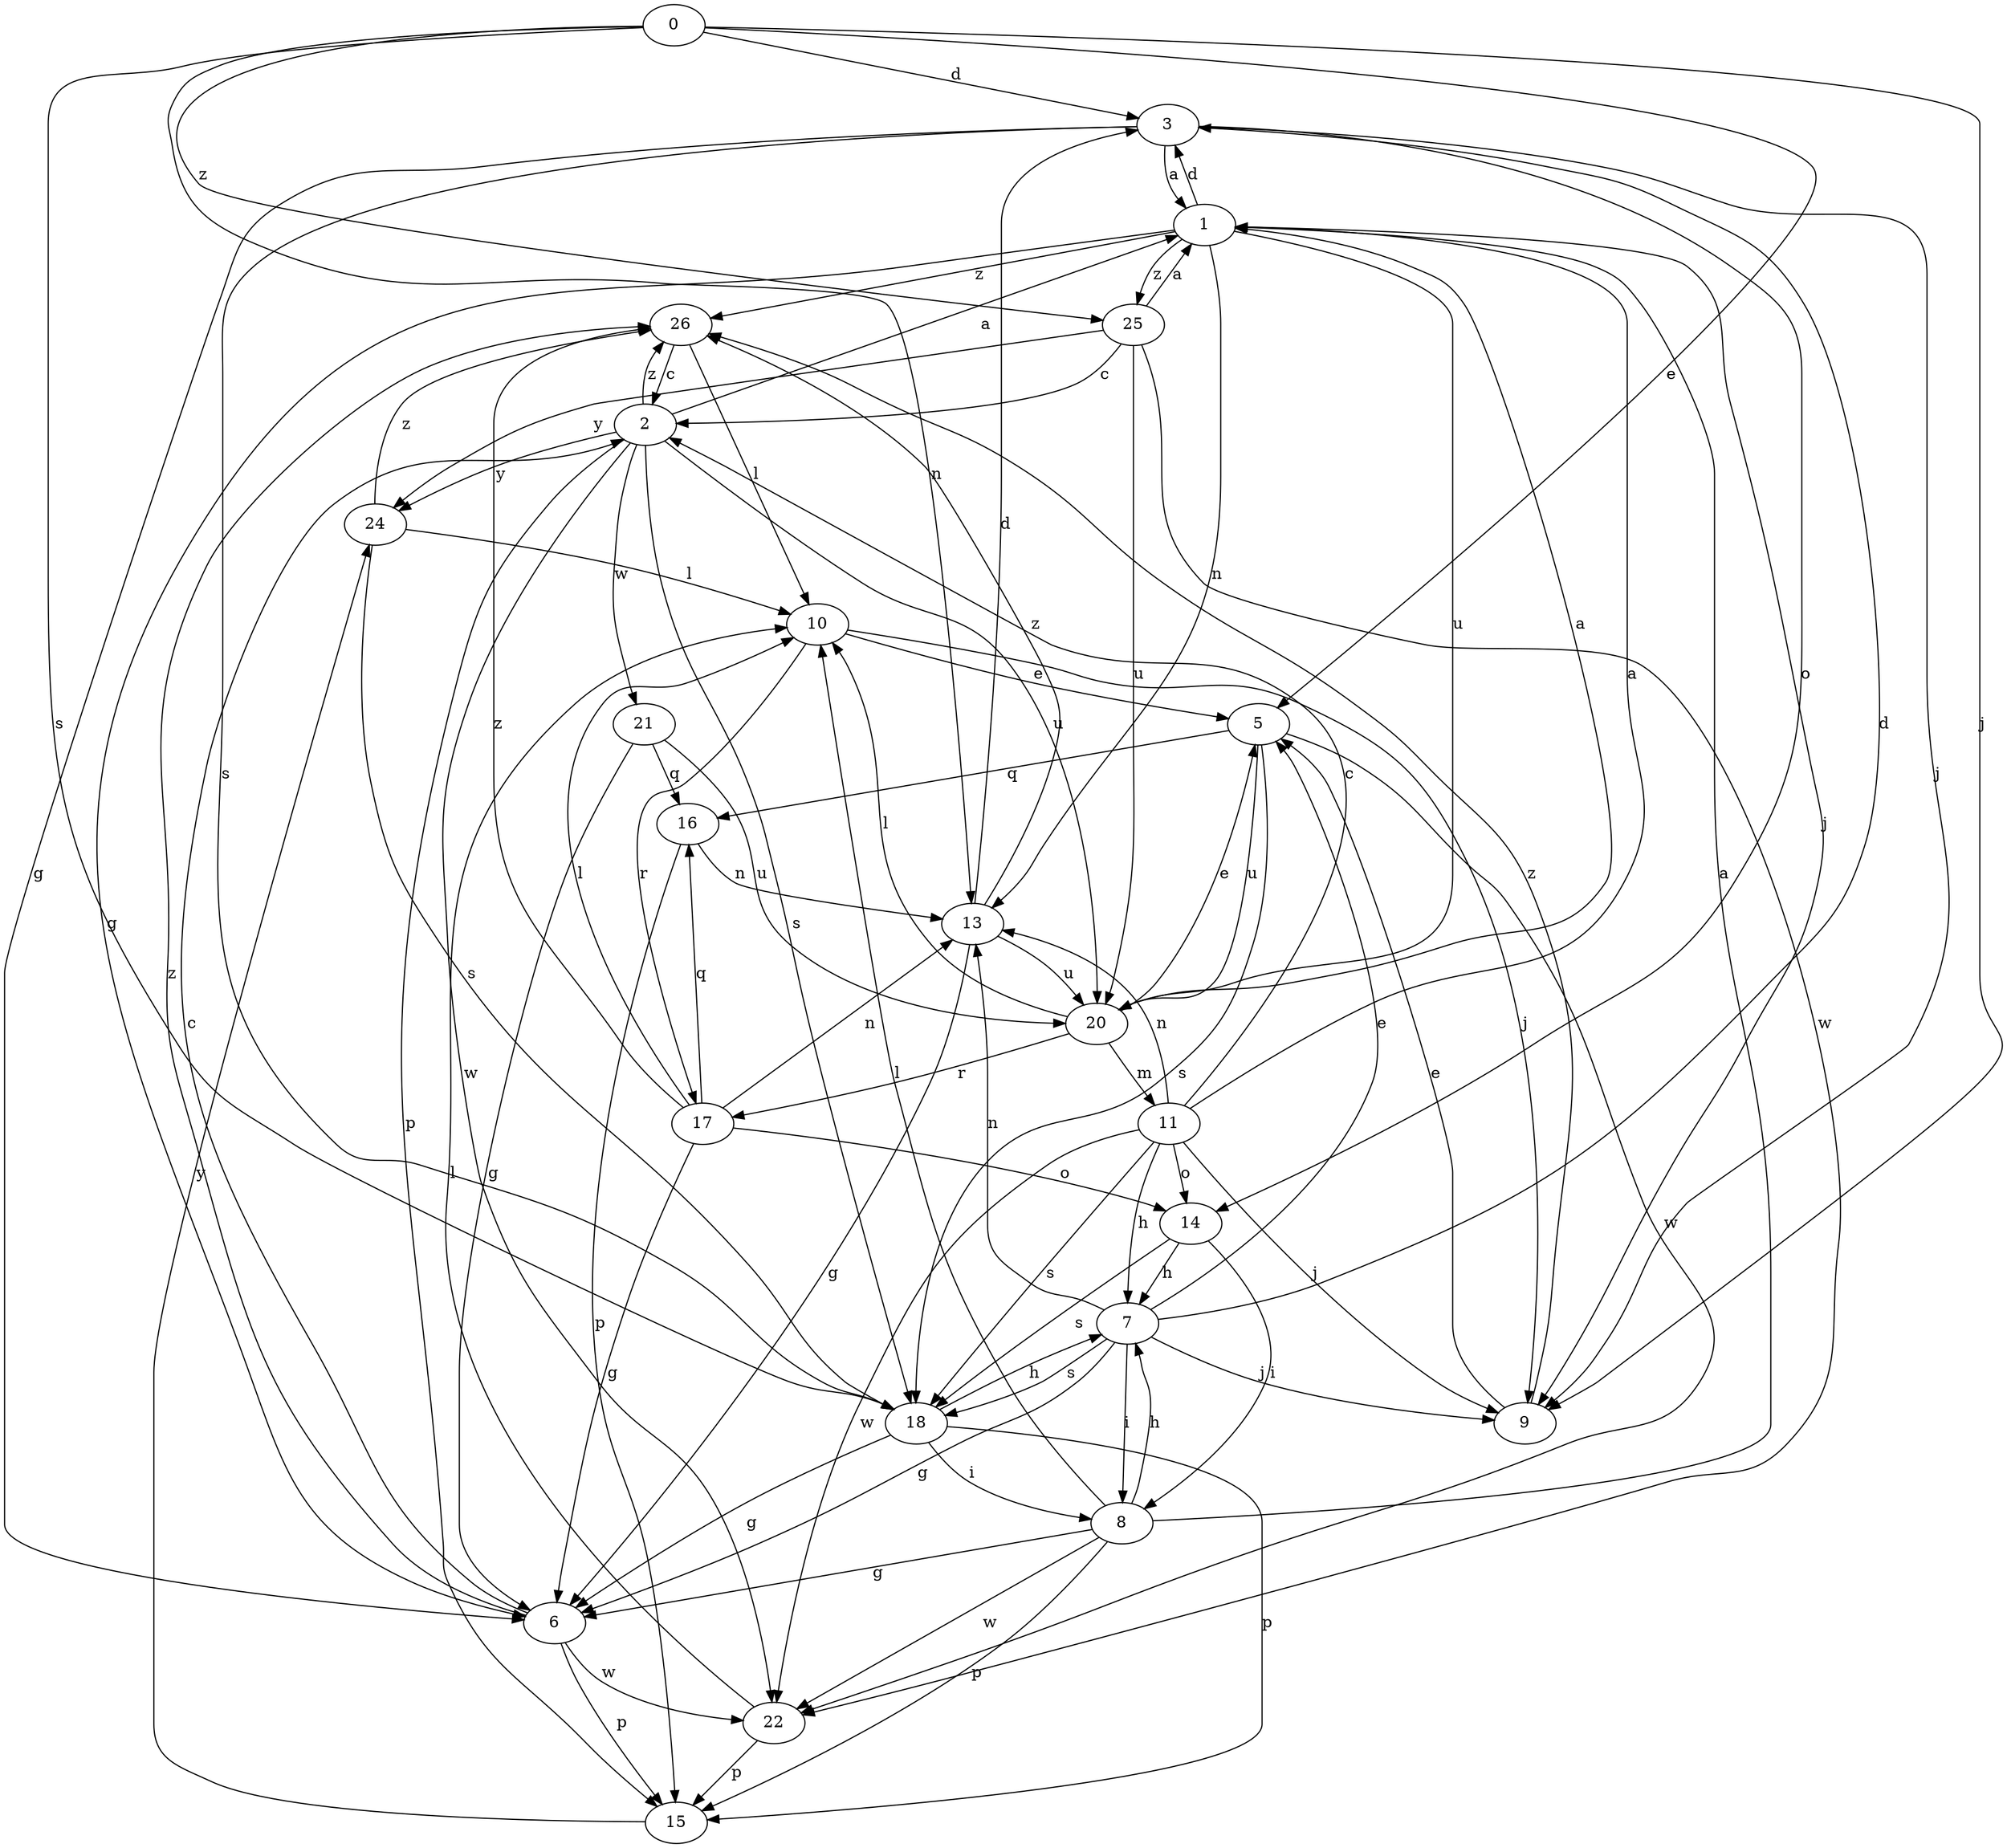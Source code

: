 strict digraph  {
0;
1;
2;
3;
5;
6;
7;
8;
9;
10;
11;
13;
14;
15;
16;
17;
18;
20;
21;
22;
24;
25;
26;
0 -> 3  [label=d];
0 -> 5  [label=e];
0 -> 9  [label=j];
0 -> 13  [label=n];
0 -> 18  [label=s];
0 -> 25  [label=z];
1 -> 3  [label=d];
1 -> 6  [label=g];
1 -> 9  [label=j];
1 -> 13  [label=n];
1 -> 20  [label=u];
1 -> 25  [label=z];
1 -> 26  [label=z];
2 -> 1  [label=a];
2 -> 15  [label=p];
2 -> 18  [label=s];
2 -> 20  [label=u];
2 -> 21  [label=w];
2 -> 22  [label=w];
2 -> 24  [label=y];
2 -> 26  [label=z];
3 -> 1  [label=a];
3 -> 6  [label=g];
3 -> 9  [label=j];
3 -> 14  [label=o];
3 -> 18  [label=s];
5 -> 16  [label=q];
5 -> 18  [label=s];
5 -> 20  [label=u];
5 -> 22  [label=w];
6 -> 2  [label=c];
6 -> 15  [label=p];
6 -> 22  [label=w];
6 -> 26  [label=z];
7 -> 3  [label=d];
7 -> 5  [label=e];
7 -> 6  [label=g];
7 -> 8  [label=i];
7 -> 9  [label=j];
7 -> 13  [label=n];
7 -> 18  [label=s];
8 -> 1  [label=a];
8 -> 6  [label=g];
8 -> 7  [label=h];
8 -> 10  [label=l];
8 -> 15  [label=p];
8 -> 22  [label=w];
9 -> 5  [label=e];
9 -> 26  [label=z];
10 -> 5  [label=e];
10 -> 9  [label=j];
10 -> 17  [label=r];
11 -> 1  [label=a];
11 -> 2  [label=c];
11 -> 7  [label=h];
11 -> 9  [label=j];
11 -> 13  [label=n];
11 -> 14  [label=o];
11 -> 18  [label=s];
11 -> 22  [label=w];
13 -> 3  [label=d];
13 -> 6  [label=g];
13 -> 20  [label=u];
13 -> 26  [label=z];
14 -> 7  [label=h];
14 -> 8  [label=i];
14 -> 18  [label=s];
15 -> 24  [label=y];
16 -> 13  [label=n];
16 -> 15  [label=p];
17 -> 6  [label=g];
17 -> 10  [label=l];
17 -> 13  [label=n];
17 -> 14  [label=o];
17 -> 16  [label=q];
17 -> 26  [label=z];
18 -> 6  [label=g];
18 -> 7  [label=h];
18 -> 8  [label=i];
18 -> 15  [label=p];
20 -> 1  [label=a];
20 -> 5  [label=e];
20 -> 10  [label=l];
20 -> 11  [label=m];
20 -> 17  [label=r];
21 -> 6  [label=g];
21 -> 16  [label=q];
21 -> 20  [label=u];
22 -> 10  [label=l];
22 -> 15  [label=p];
24 -> 10  [label=l];
24 -> 18  [label=s];
24 -> 26  [label=z];
25 -> 1  [label=a];
25 -> 2  [label=c];
25 -> 20  [label=u];
25 -> 22  [label=w];
25 -> 24  [label=y];
26 -> 2  [label=c];
26 -> 10  [label=l];
}
